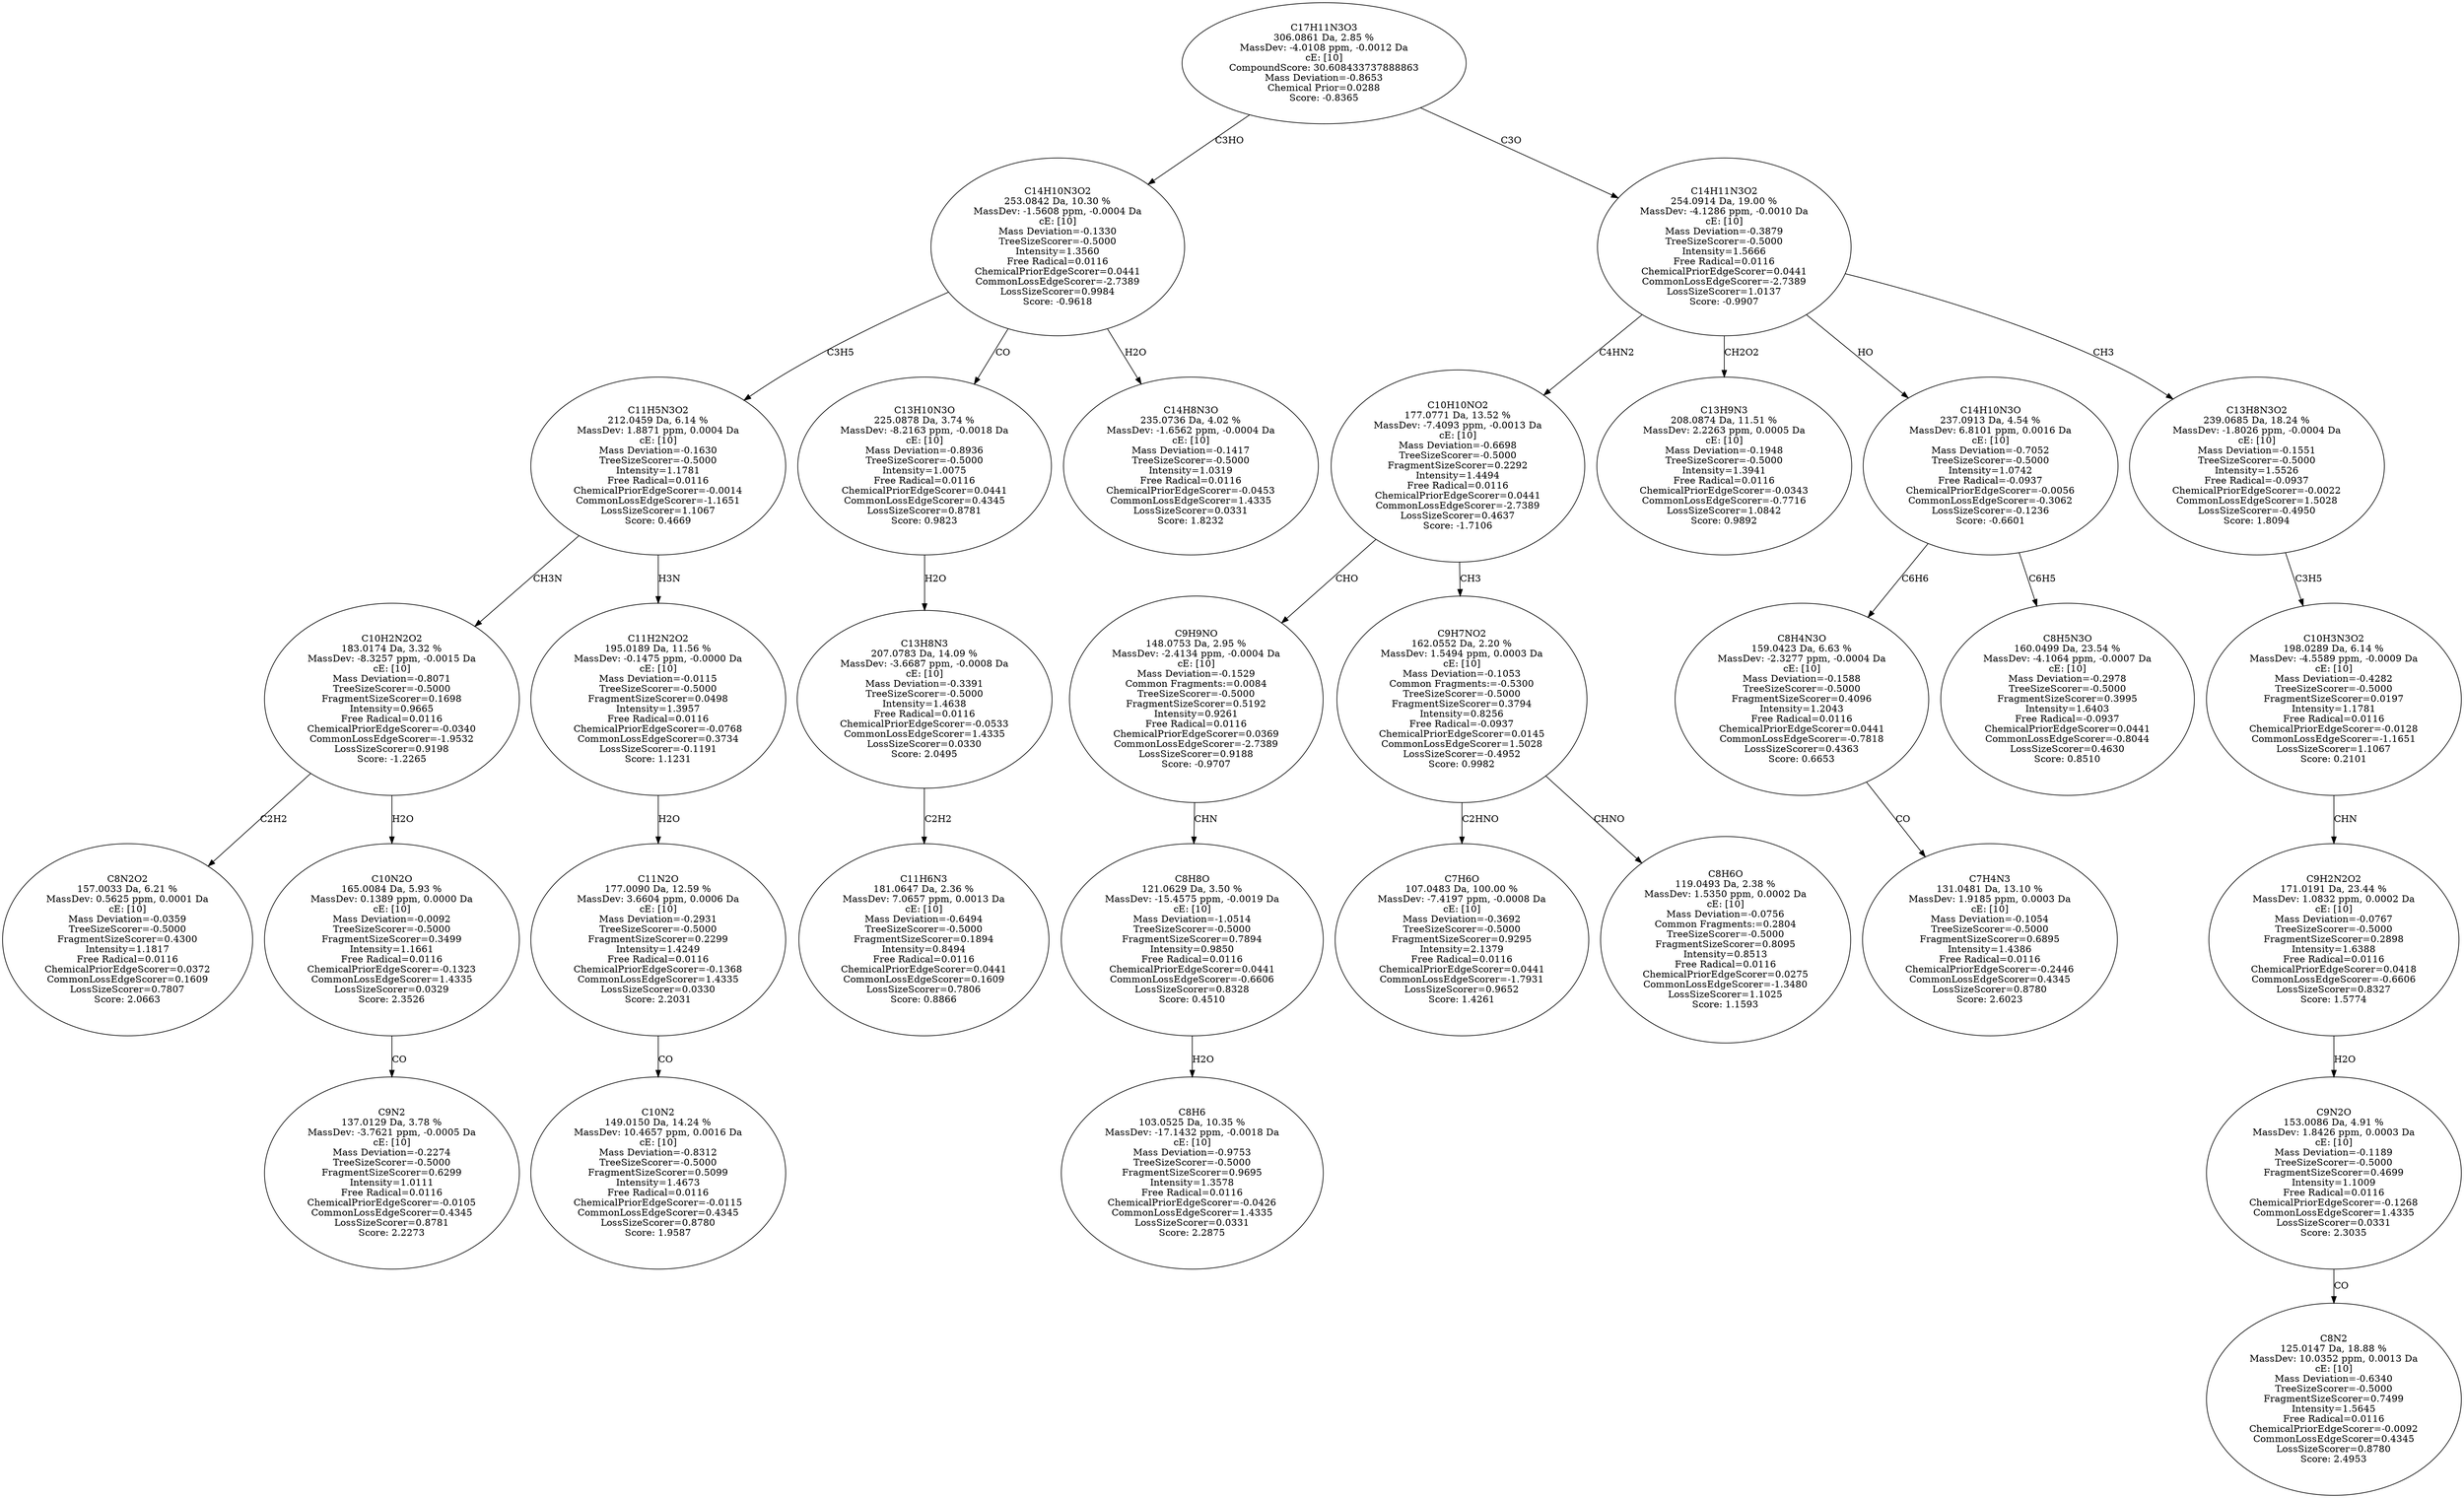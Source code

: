strict digraph {
v1 [label="C8N2O2\n157.0033 Da, 6.21 %\nMassDev: 0.5625 ppm, 0.0001 Da\ncE: [10]\nMass Deviation=-0.0359\nTreeSizeScorer=-0.5000\nFragmentSizeScorer=0.4300\nIntensity=1.1817\nFree Radical=0.0116\nChemicalPriorEdgeScorer=0.0372\nCommonLossEdgeScorer=0.1609\nLossSizeScorer=0.7807\nScore: 2.0663"];
v2 [label="C9N2\n137.0129 Da, 3.78 %\nMassDev: -3.7621 ppm, -0.0005 Da\ncE: [10]\nMass Deviation=-0.2274\nTreeSizeScorer=-0.5000\nFragmentSizeScorer=0.6299\nIntensity=1.0111\nFree Radical=0.0116\nChemicalPriorEdgeScorer=-0.0105\nCommonLossEdgeScorer=0.4345\nLossSizeScorer=0.8781\nScore: 2.2273"];
v3 [label="C10N2O\n165.0084 Da, 5.93 %\nMassDev: 0.1389 ppm, 0.0000 Da\ncE: [10]\nMass Deviation=-0.0092\nTreeSizeScorer=-0.5000\nFragmentSizeScorer=0.3499\nIntensity=1.1661\nFree Radical=0.0116\nChemicalPriorEdgeScorer=-0.1323\nCommonLossEdgeScorer=1.4335\nLossSizeScorer=0.0329\nScore: 2.3526"];
v4 [label="C10H2N2O2\n183.0174 Da, 3.32 %\nMassDev: -8.3257 ppm, -0.0015 Da\ncE: [10]\nMass Deviation=-0.8071\nTreeSizeScorer=-0.5000\nFragmentSizeScorer=0.1698\nIntensity=0.9665\nFree Radical=0.0116\nChemicalPriorEdgeScorer=-0.0340\nCommonLossEdgeScorer=-1.9532\nLossSizeScorer=0.9198\nScore: -1.2265"];
v5 [label="C10N2\n149.0150 Da, 14.24 %\nMassDev: 10.4657 ppm, 0.0016 Da\ncE: [10]\nMass Deviation=-0.8312\nTreeSizeScorer=-0.5000\nFragmentSizeScorer=0.5099\nIntensity=1.4673\nFree Radical=0.0116\nChemicalPriorEdgeScorer=-0.0115\nCommonLossEdgeScorer=0.4345\nLossSizeScorer=0.8780\nScore: 1.9587"];
v6 [label="C11N2O\n177.0090 Da, 12.59 %\nMassDev: 3.6604 ppm, 0.0006 Da\ncE: [10]\nMass Deviation=-0.2931\nTreeSizeScorer=-0.5000\nFragmentSizeScorer=0.2299\nIntensity=1.4249\nFree Radical=0.0116\nChemicalPriorEdgeScorer=-0.1368\nCommonLossEdgeScorer=1.4335\nLossSizeScorer=0.0330\nScore: 2.2031"];
v7 [label="C11H2N2O2\n195.0189 Da, 11.56 %\nMassDev: -0.1475 ppm, -0.0000 Da\ncE: [10]\nMass Deviation=-0.0115\nTreeSizeScorer=-0.5000\nFragmentSizeScorer=0.0498\nIntensity=1.3957\nFree Radical=0.0116\nChemicalPriorEdgeScorer=-0.0768\nCommonLossEdgeScorer=0.3734\nLossSizeScorer=-0.1191\nScore: 1.1231"];
v8 [label="C11H5N3O2\n212.0459 Da, 6.14 %\nMassDev: 1.8871 ppm, 0.0004 Da\ncE: [10]\nMass Deviation=-0.1630\nTreeSizeScorer=-0.5000\nIntensity=1.1781\nFree Radical=0.0116\nChemicalPriorEdgeScorer=-0.0014\nCommonLossEdgeScorer=-1.1651\nLossSizeScorer=1.1067\nScore: 0.4669"];
v9 [label="C11H6N3\n181.0647 Da, 2.36 %\nMassDev: 7.0657 ppm, 0.0013 Da\ncE: [10]\nMass Deviation=-0.6494\nTreeSizeScorer=-0.5000\nFragmentSizeScorer=0.1894\nIntensity=0.8494\nFree Radical=0.0116\nChemicalPriorEdgeScorer=0.0441\nCommonLossEdgeScorer=0.1609\nLossSizeScorer=0.7806\nScore: 0.8866"];
v10 [label="C13H8N3\n207.0783 Da, 14.09 %\nMassDev: -3.6687 ppm, -0.0008 Da\ncE: [10]\nMass Deviation=-0.3391\nTreeSizeScorer=-0.5000\nIntensity=1.4638\nFree Radical=0.0116\nChemicalPriorEdgeScorer=-0.0533\nCommonLossEdgeScorer=1.4335\nLossSizeScorer=0.0330\nScore: 2.0495"];
v11 [label="C13H10N3O\n225.0878 Da, 3.74 %\nMassDev: -8.2163 ppm, -0.0018 Da\ncE: [10]\nMass Deviation=-0.8936\nTreeSizeScorer=-0.5000\nIntensity=1.0075\nFree Radical=0.0116\nChemicalPriorEdgeScorer=0.0441\nCommonLossEdgeScorer=0.4345\nLossSizeScorer=0.8781\nScore: 0.9823"];
v12 [label="C14H8N3O\n235.0736 Da, 4.02 %\nMassDev: -1.6562 ppm, -0.0004 Da\ncE: [10]\nMass Deviation=-0.1417\nTreeSizeScorer=-0.5000\nIntensity=1.0319\nFree Radical=0.0116\nChemicalPriorEdgeScorer=-0.0453\nCommonLossEdgeScorer=1.4335\nLossSizeScorer=0.0331\nScore: 1.8232"];
v13 [label="C14H10N3O2\n253.0842 Da, 10.30 %\nMassDev: -1.5608 ppm, -0.0004 Da\ncE: [10]\nMass Deviation=-0.1330\nTreeSizeScorer=-0.5000\nIntensity=1.3560\nFree Radical=0.0116\nChemicalPriorEdgeScorer=0.0441\nCommonLossEdgeScorer=-2.7389\nLossSizeScorer=0.9984\nScore: -0.9618"];
v14 [label="C8H6\n103.0525 Da, 10.35 %\nMassDev: -17.1432 ppm, -0.0018 Da\ncE: [10]\nMass Deviation=-0.9753\nTreeSizeScorer=-0.5000\nFragmentSizeScorer=0.9695\nIntensity=1.3578\nFree Radical=0.0116\nChemicalPriorEdgeScorer=-0.0426\nCommonLossEdgeScorer=1.4335\nLossSizeScorer=0.0331\nScore: 2.2875"];
v15 [label="C8H8O\n121.0629 Da, 3.50 %\nMassDev: -15.4575 ppm, -0.0019 Da\ncE: [10]\nMass Deviation=-1.0514\nTreeSizeScorer=-0.5000\nFragmentSizeScorer=0.7894\nIntensity=0.9850\nFree Radical=0.0116\nChemicalPriorEdgeScorer=0.0441\nCommonLossEdgeScorer=-0.6606\nLossSizeScorer=0.8328\nScore: 0.4510"];
v16 [label="C9H9NO\n148.0753 Da, 2.95 %\nMassDev: -2.4134 ppm, -0.0004 Da\ncE: [10]\nMass Deviation=-0.1529\nCommon Fragments:=0.0084\nTreeSizeScorer=-0.5000\nFragmentSizeScorer=0.5192\nIntensity=0.9261\nFree Radical=0.0116\nChemicalPriorEdgeScorer=0.0369\nCommonLossEdgeScorer=-2.7389\nLossSizeScorer=0.9188\nScore: -0.9707"];
v17 [label="C7H6O\n107.0483 Da, 100.00 %\nMassDev: -7.4197 ppm, -0.0008 Da\ncE: [10]\nMass Deviation=-0.3692\nTreeSizeScorer=-0.5000\nFragmentSizeScorer=0.9295\nIntensity=2.1379\nFree Radical=0.0116\nChemicalPriorEdgeScorer=0.0441\nCommonLossEdgeScorer=-1.7931\nLossSizeScorer=0.9652\nScore: 1.4261"];
v18 [label="C8H6O\n119.0493 Da, 2.38 %\nMassDev: 1.5350 ppm, 0.0002 Da\ncE: [10]\nMass Deviation=-0.0756\nCommon Fragments:=0.2804\nTreeSizeScorer=-0.5000\nFragmentSizeScorer=0.8095\nIntensity=0.8513\nFree Radical=0.0116\nChemicalPriorEdgeScorer=0.0275\nCommonLossEdgeScorer=-1.3480\nLossSizeScorer=1.1025\nScore: 1.1593"];
v19 [label="C9H7NO2\n162.0552 Da, 2.20 %\nMassDev: 1.5494 ppm, 0.0003 Da\ncE: [10]\nMass Deviation=-0.1053\nCommon Fragments:=-0.5300\nTreeSizeScorer=-0.5000\nFragmentSizeScorer=0.3794\nIntensity=0.8256\nFree Radical=-0.0937\nChemicalPriorEdgeScorer=0.0145\nCommonLossEdgeScorer=1.5028\nLossSizeScorer=-0.4952\nScore: 0.9982"];
v20 [label="C10H10NO2\n177.0771 Da, 13.52 %\nMassDev: -7.4093 ppm, -0.0013 Da\ncE: [10]\nMass Deviation=-0.6698\nTreeSizeScorer=-0.5000\nFragmentSizeScorer=0.2292\nIntensity=1.4494\nFree Radical=0.0116\nChemicalPriorEdgeScorer=0.0441\nCommonLossEdgeScorer=-2.7389\nLossSizeScorer=0.4637\nScore: -1.7106"];
v21 [label="C13H9N3\n208.0874 Da, 11.51 %\nMassDev: 2.2263 ppm, 0.0005 Da\ncE: [10]\nMass Deviation=-0.1948\nTreeSizeScorer=-0.5000\nIntensity=1.3941\nFree Radical=0.0116\nChemicalPriorEdgeScorer=-0.0343\nCommonLossEdgeScorer=-0.7716\nLossSizeScorer=1.0842\nScore: 0.9892"];
v22 [label="C7H4N3\n131.0481 Da, 13.10 %\nMassDev: 1.9185 ppm, 0.0003 Da\ncE: [10]\nMass Deviation=-0.1054\nTreeSizeScorer=-0.5000\nFragmentSizeScorer=0.6895\nIntensity=1.4386\nFree Radical=0.0116\nChemicalPriorEdgeScorer=-0.2446\nCommonLossEdgeScorer=0.4345\nLossSizeScorer=0.8780\nScore: 2.6023"];
v23 [label="C8H4N3O\n159.0423 Da, 6.63 %\nMassDev: -2.3277 ppm, -0.0004 Da\ncE: [10]\nMass Deviation=-0.1588\nTreeSizeScorer=-0.5000\nFragmentSizeScorer=0.4096\nIntensity=1.2043\nFree Radical=0.0116\nChemicalPriorEdgeScorer=0.0441\nCommonLossEdgeScorer=-0.7818\nLossSizeScorer=0.4363\nScore: 0.6653"];
v24 [label="C8H5N3O\n160.0499 Da, 23.54 %\nMassDev: -4.1064 ppm, -0.0007 Da\ncE: [10]\nMass Deviation=-0.2978\nTreeSizeScorer=-0.5000\nFragmentSizeScorer=0.3995\nIntensity=1.6403\nFree Radical=-0.0937\nChemicalPriorEdgeScorer=0.0441\nCommonLossEdgeScorer=-0.8044\nLossSizeScorer=0.4630\nScore: 0.8510"];
v25 [label="C14H10N3O\n237.0913 Da, 4.54 %\nMassDev: 6.8101 ppm, 0.0016 Da\ncE: [10]\nMass Deviation=-0.7052\nTreeSizeScorer=-0.5000\nIntensity=1.0742\nFree Radical=-0.0937\nChemicalPriorEdgeScorer=-0.0056\nCommonLossEdgeScorer=-0.3062\nLossSizeScorer=-0.1236\nScore: -0.6601"];
v26 [label="C8N2\n125.0147 Da, 18.88 %\nMassDev: 10.0352 ppm, 0.0013 Da\ncE: [10]\nMass Deviation=-0.6340\nTreeSizeScorer=-0.5000\nFragmentSizeScorer=0.7499\nIntensity=1.5645\nFree Radical=0.0116\nChemicalPriorEdgeScorer=-0.0092\nCommonLossEdgeScorer=0.4345\nLossSizeScorer=0.8780\nScore: 2.4953"];
v27 [label="C9N2O\n153.0086 Da, 4.91 %\nMassDev: 1.8426 ppm, 0.0003 Da\ncE: [10]\nMass Deviation=-0.1189\nTreeSizeScorer=-0.5000\nFragmentSizeScorer=0.4699\nIntensity=1.1009\nFree Radical=0.0116\nChemicalPriorEdgeScorer=-0.1268\nCommonLossEdgeScorer=1.4335\nLossSizeScorer=0.0331\nScore: 2.3035"];
v28 [label="C9H2N2O2\n171.0191 Da, 23.44 %\nMassDev: 1.0832 ppm, 0.0002 Da\ncE: [10]\nMass Deviation=-0.0767\nTreeSizeScorer=-0.5000\nFragmentSizeScorer=0.2898\nIntensity=1.6388\nFree Radical=0.0116\nChemicalPriorEdgeScorer=0.0418\nCommonLossEdgeScorer=-0.6606\nLossSizeScorer=0.8327\nScore: 1.5774"];
v29 [label="C10H3N3O2\n198.0289 Da, 6.14 %\nMassDev: -4.5589 ppm, -0.0009 Da\ncE: [10]\nMass Deviation=-0.4282\nTreeSizeScorer=-0.5000\nFragmentSizeScorer=0.0197\nIntensity=1.1781\nFree Radical=0.0116\nChemicalPriorEdgeScorer=-0.0128\nCommonLossEdgeScorer=-1.1651\nLossSizeScorer=1.1067\nScore: 0.2101"];
v30 [label="C13H8N3O2\n239.0685 Da, 18.24 %\nMassDev: -1.8026 ppm, -0.0004 Da\ncE: [10]\nMass Deviation=-0.1551\nTreeSizeScorer=-0.5000\nIntensity=1.5526\nFree Radical=-0.0937\nChemicalPriorEdgeScorer=-0.0022\nCommonLossEdgeScorer=1.5028\nLossSizeScorer=-0.4950\nScore: 1.8094"];
v31 [label="C14H11N3O2\n254.0914 Da, 19.00 %\nMassDev: -4.1286 ppm, -0.0010 Da\ncE: [10]\nMass Deviation=-0.3879\nTreeSizeScorer=-0.5000\nIntensity=1.5666\nFree Radical=0.0116\nChemicalPriorEdgeScorer=0.0441\nCommonLossEdgeScorer=-2.7389\nLossSizeScorer=1.0137\nScore: -0.9907"];
v32 [label="C17H11N3O3\n306.0861 Da, 2.85 %\nMassDev: -4.0108 ppm, -0.0012 Da\ncE: [10]\nCompoundScore: 30.608433737888863\nMass Deviation=-0.8653\nChemical Prior=0.0288\nScore: -0.8365"];
v4 -> v1 [label="C2H2"];
v3 -> v2 [label="CO"];
v4 -> v3 [label="H2O"];
v8 -> v4 [label="CH3N"];
v6 -> v5 [label="CO"];
v7 -> v6 [label="H2O"];
v8 -> v7 [label="H3N"];
v13 -> v8 [label="C3H5"];
v10 -> v9 [label="C2H2"];
v11 -> v10 [label="H2O"];
v13 -> v11 [label="CO"];
v13 -> v12 [label="H2O"];
v32 -> v13 [label="C3HO"];
v15 -> v14 [label="H2O"];
v16 -> v15 [label="CHN"];
v20 -> v16 [label="CHO"];
v19 -> v17 [label="C2HNO"];
v19 -> v18 [label="CHNO"];
v20 -> v19 [label="CH3"];
v31 -> v20 [label="C4HN2"];
v31 -> v21 [label="CH2O2"];
v23 -> v22 [label="CO"];
v25 -> v23 [label="C6H6"];
v25 -> v24 [label="C6H5"];
v31 -> v25 [label="HO"];
v27 -> v26 [label="CO"];
v28 -> v27 [label="H2O"];
v29 -> v28 [label="CHN"];
v30 -> v29 [label="C3H5"];
v31 -> v30 [label="CH3"];
v32 -> v31 [label="C3O"];
}